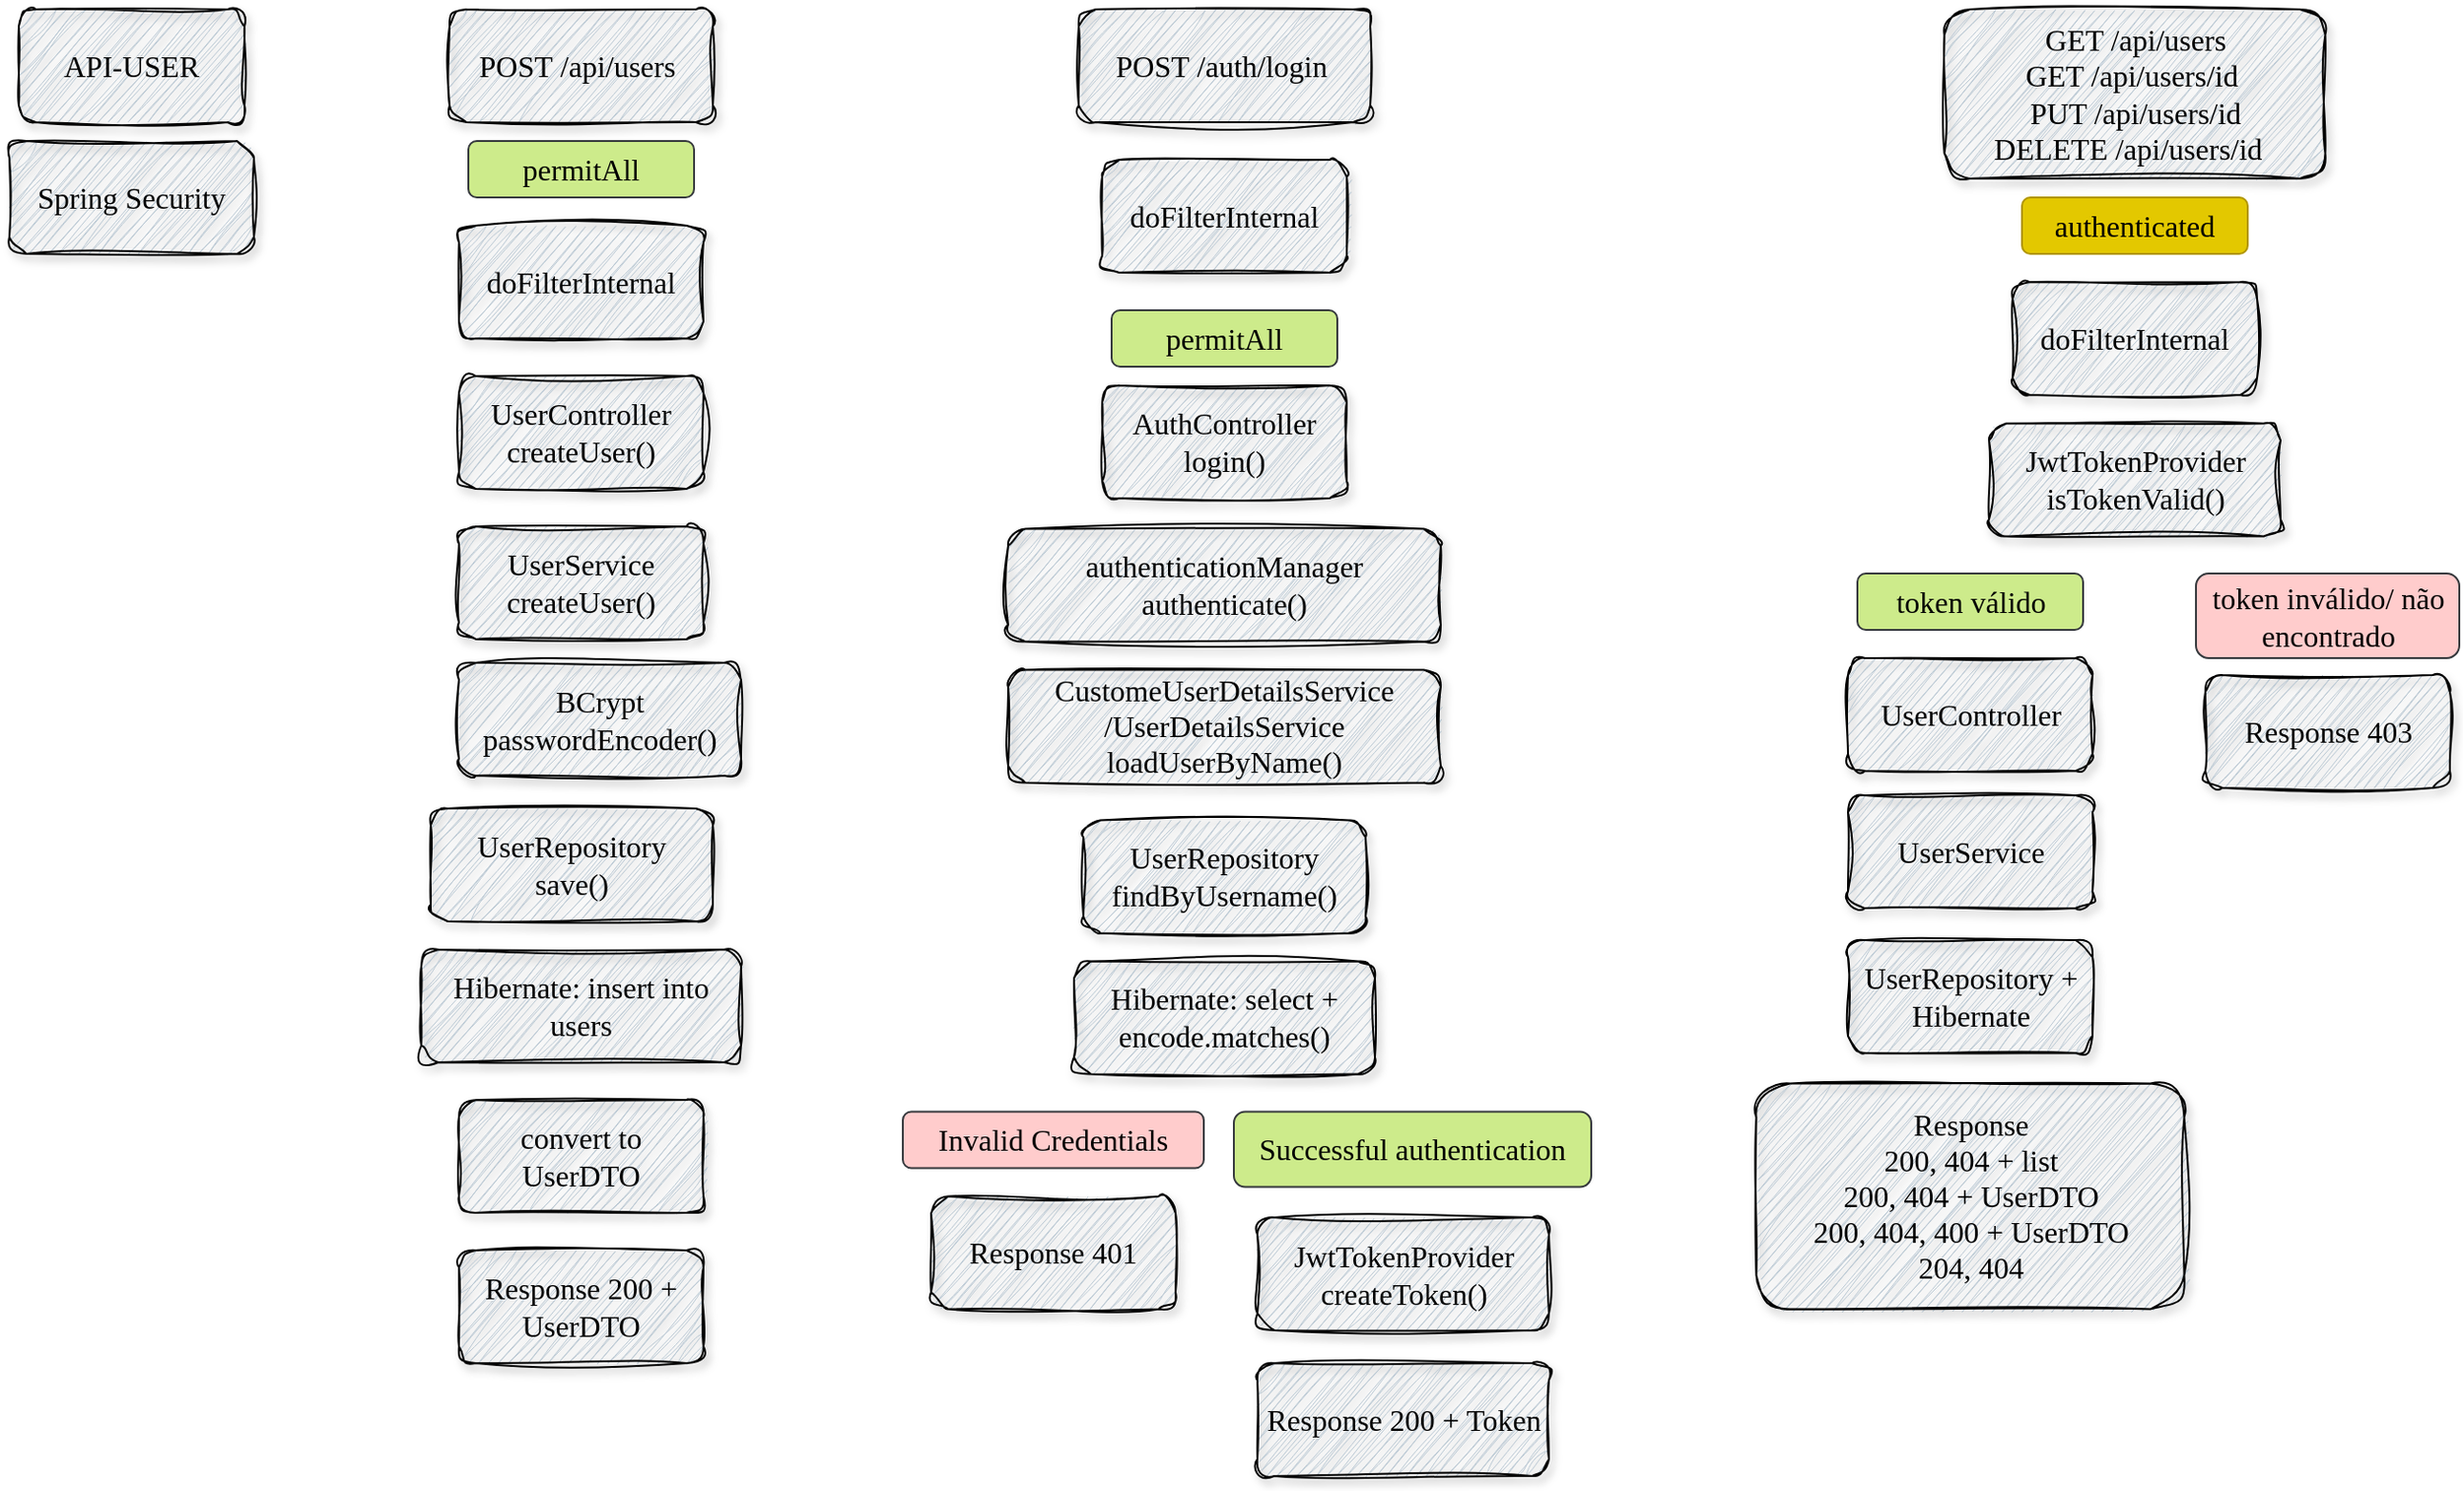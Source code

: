 <mxfile version="24.8.0">
  <diagram name="Página-1" id="7D0K5FgizWwI69ycJmWe">
    <mxGraphModel dx="1886" dy="806" grid="1" gridSize="10" guides="1" tooltips="1" connect="1" arrows="1" fold="1" page="1" pageScale="1" pageWidth="827" pageHeight="1169" math="0" shadow="0">
      <root>
        <mxCell id="0" />
        <mxCell id="1" parent="0" />
        <mxCell id="sKLRubMEo-2ZgbhgU7KL-1" value="API-USER" style="rounded=1;whiteSpace=wrap;html=1;fillColor=#bac8d3;strokeColor=default;gradientColor=none;fillStyle=auto;glass=0;shadow=1;sketch=1;curveFitting=1;jiggle=2;fontSize=16;fontFamily=Comic Sans MS;" vertex="1" parent="1">
          <mxGeometry x="30" y="30" width="120" height="60" as="geometry" />
        </mxCell>
        <mxCell id="sKLRubMEo-2ZgbhgU7KL-2" value="Spring Security" style="rounded=1;whiteSpace=wrap;html=1;fillColor=#bac8d3;strokeColor=default;gradientColor=none;fillStyle=auto;glass=0;shadow=1;sketch=1;curveFitting=1;jiggle=2;fontSize=16;fontFamily=Comic Sans MS;" vertex="1" parent="1">
          <mxGeometry x="25" y="100" width="130" height="60" as="geometry" />
        </mxCell>
        <mxCell id="sKLRubMEo-2ZgbhgU7KL-3" value="AuthController&lt;div&gt;login()&lt;/div&gt;" style="rounded=1;whiteSpace=wrap;html=1;fillColor=#bac8d3;strokeColor=default;gradientColor=none;fillStyle=auto;glass=0;shadow=1;sketch=1;curveFitting=1;jiggle=2;fontSize=16;fontFamily=Comic Sans MS;" vertex="1" parent="1">
          <mxGeometry x="606" y="230" width="130" height="60" as="geometry" />
        </mxCell>
        <mxCell id="sKLRubMEo-2ZgbhgU7KL-4" value="POST&amp;nbsp;/api/users&amp;nbsp;" style="rounded=1;whiteSpace=wrap;html=1;fillColor=#bac8d3;strokeColor=default;gradientColor=none;fillStyle=auto;glass=0;shadow=1;sketch=1;curveFitting=1;jiggle=2;fontSize=16;fontFamily=Comic Sans MS;" vertex="1" parent="1">
          <mxGeometry x="259" y="30" width="140" height="60" as="geometry" />
        </mxCell>
        <mxCell id="sKLRubMEo-2ZgbhgU7KL-5" value="doFilterInternal" style="rounded=1;whiteSpace=wrap;html=1;fillColor=#bac8d3;strokeColor=default;gradientColor=none;fillStyle=auto;glass=0;shadow=1;sketch=1;curveFitting=1;jiggle=2;fontSize=16;fontFamily=Comic Sans MS;" vertex="1" parent="1">
          <mxGeometry x="264" y="145" width="130" height="60" as="geometry" />
        </mxCell>
        <mxCell id="sKLRubMEo-2ZgbhgU7KL-6" value="UserController&lt;div&gt;createUser()&lt;/div&gt;" style="rounded=1;whiteSpace=wrap;html=1;fillColor=#bac8d3;strokeColor=default;gradientColor=none;fillStyle=auto;glass=0;shadow=1;sketch=1;curveFitting=1;jiggle=2;fontSize=16;fontFamily=Comic Sans MS;" vertex="1" parent="1">
          <mxGeometry x="264" y="225" width="130" height="60" as="geometry" />
        </mxCell>
        <mxCell id="sKLRubMEo-2ZgbhgU7KL-7" value="permitAll" style="rounded=1;whiteSpace=wrap;html=1;fontSize=16;fontFamily=Comic Sans MS;fillColor=#cdeb8b;strokeColor=#36393d;" vertex="1" parent="1">
          <mxGeometry x="269" y="100" width="120" height="30" as="geometry" />
        </mxCell>
        <mxCell id="sKLRubMEo-2ZgbhgU7KL-8" value="UserRepository&lt;div&gt;save()&lt;/div&gt;" style="rounded=1;whiteSpace=wrap;html=1;fillColor=#bac8d3;strokeColor=default;gradientColor=none;fillStyle=auto;glass=0;shadow=1;sketch=1;curveFitting=1;jiggle=2;fontSize=16;fontFamily=Comic Sans MS;" vertex="1" parent="1">
          <mxGeometry x="249" y="455" width="150" height="60" as="geometry" />
        </mxCell>
        <mxCell id="sKLRubMEo-2ZgbhgU7KL-9" value="convert to UserDTO" style="rounded=1;whiteSpace=wrap;html=1;fillColor=#bac8d3;strokeColor=default;gradientColor=none;fillStyle=auto;glass=0;shadow=1;sketch=1;curveFitting=1;jiggle=2;fontSize=16;fontFamily=Comic Sans MS;" vertex="1" parent="1">
          <mxGeometry x="264" y="610" width="130" height="60" as="geometry" />
        </mxCell>
        <mxCell id="sKLRubMEo-2ZgbhgU7KL-10" value="UserService&lt;div&gt;createUser()&lt;/div&gt;" style="rounded=1;whiteSpace=wrap;html=1;fillColor=#bac8d3;strokeColor=default;gradientColor=none;fillStyle=auto;glass=0;shadow=1;sketch=1;curveFitting=1;jiggle=2;fontSize=16;fontFamily=Comic Sans MS;" vertex="1" parent="1">
          <mxGeometry x="264" y="305" width="130" height="60" as="geometry" />
        </mxCell>
        <mxCell id="sKLRubMEo-2ZgbhgU7KL-11" value="POST&amp;nbsp;/auth/login&amp;nbsp;" style="rounded=1;whiteSpace=wrap;html=1;fillColor=#bac8d3;strokeColor=default;gradientColor=none;fillStyle=auto;glass=0;shadow=1;sketch=1;curveFitting=1;jiggle=2;fontSize=16;fontFamily=Comic Sans MS;" vertex="1" parent="1">
          <mxGeometry x="593.5" y="30" width="155" height="60" as="geometry" />
        </mxCell>
        <mxCell id="sKLRubMEo-2ZgbhgU7KL-12" value="doFilterInternal" style="rounded=1;whiteSpace=wrap;html=1;fillColor=#bac8d3;strokeColor=default;gradientColor=none;fillStyle=auto;glass=0;shadow=1;sketch=1;curveFitting=1;jiggle=2;fontSize=16;fontFamily=Comic Sans MS;" vertex="1" parent="1">
          <mxGeometry x="606" y="110" width="130" height="60" as="geometry" />
        </mxCell>
        <mxCell id="sKLRubMEo-2ZgbhgU7KL-13" value="permitAll" style="rounded=1;whiteSpace=wrap;html=1;fontSize=16;fontFamily=Comic Sans MS;fillColor=#cdeb8b;strokeColor=#36393d;" vertex="1" parent="1">
          <mxGeometry x="611" y="190" width="120" height="30" as="geometry" />
        </mxCell>
        <mxCell id="sKLRubMEo-2ZgbhgU7KL-14" value="Hibernate: insert into users" style="rounded=1;whiteSpace=wrap;html=1;fillColor=#bac8d3;strokeColor=default;gradientColor=none;fillStyle=auto;glass=0;shadow=1;sketch=1;curveFitting=1;jiggle=2;fontSize=16;fontFamily=Comic Sans MS;" vertex="1" parent="1">
          <mxGeometry x="244" y="530" width="170" height="60" as="geometry" />
        </mxCell>
        <mxCell id="sKLRubMEo-2ZgbhgU7KL-15" value="Response 200 +&lt;div&gt;UserDTO&lt;/div&gt;" style="rounded=1;whiteSpace=wrap;html=1;fillColor=#bac8d3;strokeColor=default;gradientColor=none;fillStyle=auto;glass=0;shadow=1;sketch=1;curveFitting=1;jiggle=2;fontSize=16;fontFamily=Comic Sans MS;" vertex="1" parent="1">
          <mxGeometry x="264" y="690" width="130" height="60" as="geometry" />
        </mxCell>
        <mxCell id="sKLRubMEo-2ZgbhgU7KL-16" value="GET /api/users&lt;div&gt;&lt;div&gt;GET /api/users/id&amp;nbsp;&lt;br&gt;&lt;/div&gt;&lt;/div&gt;&lt;div&gt;PUT /api/users/id&lt;/div&gt;&lt;div&gt;DELETE&lt;span style=&quot;background-color: initial;&quot;&gt;&amp;nbsp;/api/users/id&amp;nbsp;&lt;/span&gt;&lt;span style=&quot;background-color: initial;&quot;&gt;&amp;nbsp;&lt;/span&gt;&lt;/div&gt;" style="rounded=1;whiteSpace=wrap;html=1;fillColor=#bac8d3;strokeColor=default;gradientColor=none;fillStyle=auto;glass=0;shadow=1;sketch=1;curveFitting=1;jiggle=2;fontSize=16;fontFamily=Comic Sans MS;" vertex="1" parent="1">
          <mxGeometry x="1053.75" y="30" width="202.5" height="90" as="geometry" />
        </mxCell>
        <mxCell id="sKLRubMEo-2ZgbhgU7KL-18" value="authenticated" style="rounded=1;whiteSpace=wrap;html=1;fontSize=16;fontFamily=Comic Sans MS;fillColor=#e3c800;strokeColor=#B09500;fontColor=#000000;" vertex="1" parent="1">
          <mxGeometry x="1095" y="130" width="120" height="30" as="geometry" />
        </mxCell>
        <mxCell id="sKLRubMEo-2ZgbhgU7KL-19" value="doFilterInternal" style="rounded=1;whiteSpace=wrap;html=1;fillColor=#bac8d3;strokeColor=default;gradientColor=none;fillStyle=auto;glass=0;shadow=1;sketch=1;curveFitting=1;jiggle=2;fontSize=16;fontFamily=Comic Sans MS;" vertex="1" parent="1">
          <mxGeometry x="1090" y="175" width="130" height="60" as="geometry" />
        </mxCell>
        <mxCell id="sKLRubMEo-2ZgbhgU7KL-20" value="JwtTokenProvider&lt;div&gt;isTokenValid()&lt;/div&gt;" style="rounded=1;whiteSpace=wrap;html=1;fillColor=#bac8d3;strokeColor=default;gradientColor=none;fillStyle=auto;glass=0;shadow=1;sketch=1;curveFitting=1;jiggle=2;fontSize=16;fontFamily=Comic Sans MS;" vertex="1" parent="1">
          <mxGeometry x="1077.5" y="250.25" width="155" height="60" as="geometry" />
        </mxCell>
        <mxCell id="sKLRubMEo-2ZgbhgU7KL-21" value="token válido" style="rounded=1;whiteSpace=wrap;html=1;fontSize=16;fontFamily=Comic Sans MS;fillColor=#cdeb8b;strokeColor=#36393d;" vertex="1" parent="1">
          <mxGeometry x="1007.5" y="330" width="120" height="30" as="geometry" />
        </mxCell>
        <mxCell id="sKLRubMEo-2ZgbhgU7KL-22" value="token inválido/ não encontrado" style="rounded=1;whiteSpace=wrap;html=1;fontSize=16;fontFamily=Comic Sans MS;fillColor=#ffcccc;strokeColor=#36393d;" vertex="1" parent="1">
          <mxGeometry x="1187.5" y="330" width="140" height="45" as="geometry" />
        </mxCell>
        <mxCell id="sKLRubMEo-2ZgbhgU7KL-23" value="Response 403" style="rounded=1;whiteSpace=wrap;html=1;fillColor=#bac8d3;strokeColor=default;gradientColor=none;fillStyle=auto;glass=0;shadow=1;sketch=1;curveFitting=1;jiggle=2;fontSize=16;fontFamily=Comic Sans MS;" vertex="1" parent="1">
          <mxGeometry x="1192.5" y="384" width="130" height="60" as="geometry" />
        </mxCell>
        <mxCell id="sKLRubMEo-2ZgbhgU7KL-24" value="authenticationManager&lt;div&gt;authenticate()&lt;/div&gt;" style="rounded=1;whiteSpace=wrap;html=1;fillColor=#bac8d3;strokeColor=default;gradientColor=none;fillStyle=auto;glass=0;shadow=1;sketch=1;curveFitting=1;jiggle=2;fontSize=16;fontFamily=Comic Sans MS;" vertex="1" parent="1">
          <mxGeometry x="556" y="306.25" width="230" height="60" as="geometry" />
        </mxCell>
        <mxCell id="sKLRubMEo-2ZgbhgU7KL-25" value="UserRepository&lt;div&gt;findByUsername()&lt;/div&gt;" style="rounded=1;whiteSpace=wrap;html=1;fillColor=#bac8d3;strokeColor=default;gradientColor=none;fillStyle=auto;glass=0;shadow=1;sketch=1;curveFitting=1;jiggle=2;fontSize=16;fontFamily=Comic Sans MS;" vertex="1" parent="1">
          <mxGeometry x="596" y="461.25" width="150" height="60" as="geometry" />
        </mxCell>
        <mxCell id="sKLRubMEo-2ZgbhgU7KL-26" value="Response 401" style="rounded=1;whiteSpace=wrap;html=1;fillColor=#bac8d3;strokeColor=default;gradientColor=none;fillStyle=auto;glass=0;shadow=1;sketch=1;curveFitting=1;jiggle=2;fontSize=16;fontFamily=Comic Sans MS;" vertex="1" parent="1">
          <mxGeometry x="515" y="661.25" width="130" height="60" as="geometry" />
        </mxCell>
        <mxCell id="sKLRubMEo-2ZgbhgU7KL-27" value="CustomeUserDetailsService&lt;div&gt;/UserDetailsService&lt;div&gt;loadUserByName()&lt;/div&gt;&lt;/div&gt;" style="rounded=1;whiteSpace=wrap;html=1;fillColor=#bac8d3;strokeColor=default;gradientColor=none;fillStyle=auto;glass=0;shadow=1;sketch=1;curveFitting=1;jiggle=2;fontSize=16;fontFamily=Comic Sans MS;" vertex="1" parent="1">
          <mxGeometry x="556" y="381.25" width="230" height="60" as="geometry" />
        </mxCell>
        <mxCell id="sKLRubMEo-2ZgbhgU7KL-28" value="Invalid Credentials" style="rounded=1;whiteSpace=wrap;html=1;fontSize=16;fontFamily=Comic Sans MS;fillColor=#ffcccc;strokeColor=#36393d;" vertex="1" parent="1">
          <mxGeometry x="500" y="616.25" width="160" height="30" as="geometry" />
        </mxCell>
        <mxCell id="sKLRubMEo-2ZgbhgU7KL-30" value="Successful authentication" style="rounded=1;whiteSpace=wrap;html=1;fontSize=16;fontFamily=Comic Sans MS;fillColor=#cdeb8b;strokeColor=#36393d;" vertex="1" parent="1">
          <mxGeometry x="676" y="616.25" width="190" height="40" as="geometry" />
        </mxCell>
        <mxCell id="sKLRubMEo-2ZgbhgU7KL-31" value="JwtTokenProvider&lt;div&gt;createToken()&lt;/div&gt;" style="rounded=1;whiteSpace=wrap;html=1;fillColor=#bac8d3;strokeColor=default;gradientColor=none;fillStyle=auto;glass=0;shadow=1;sketch=1;curveFitting=1;jiggle=2;fontSize=16;fontFamily=Comic Sans MS;" vertex="1" parent="1">
          <mxGeometry x="688.5" y="672.5" width="155" height="60" as="geometry" />
        </mxCell>
        <mxCell id="sKLRubMEo-2ZgbhgU7KL-32" value="Response 200 + Token" style="rounded=1;whiteSpace=wrap;html=1;fillColor=#bac8d3;strokeColor=default;gradientColor=none;fillStyle=auto;glass=0;shadow=1;sketch=1;curveFitting=1;jiggle=2;fontSize=16;fontFamily=Comic Sans MS;" vertex="1" parent="1">
          <mxGeometry x="688.5" y="750" width="155" height="60" as="geometry" />
        </mxCell>
        <mxCell id="sKLRubMEo-2ZgbhgU7KL-33" value="Hibernate: select +&lt;div&gt;encode.matches()&lt;/div&gt;" style="rounded=1;whiteSpace=wrap;html=1;fillColor=#bac8d3;strokeColor=default;gradientColor=none;fillStyle=auto;glass=0;shadow=1;sketch=1;curveFitting=1;jiggle=2;fontSize=16;fontFamily=Comic Sans MS;" vertex="1" parent="1">
          <mxGeometry x="591" y="536.25" width="160" height="60" as="geometry" />
        </mxCell>
        <mxCell id="sKLRubMEo-2ZgbhgU7KL-34" value="BCrypt&lt;div&gt;passwordEncoder()&lt;/div&gt;" style="rounded=1;whiteSpace=wrap;html=1;fillColor=#bac8d3;strokeColor=default;gradientColor=none;fillStyle=auto;glass=0;shadow=1;sketch=1;curveFitting=1;jiggle=2;fontSize=16;fontFamily=Comic Sans MS;" vertex="1" parent="1">
          <mxGeometry x="264" y="377.5" width="150" height="60" as="geometry" />
        </mxCell>
        <mxCell id="sKLRubMEo-2ZgbhgU7KL-35" value="UserController" style="rounded=1;whiteSpace=wrap;html=1;fillColor=#bac8d3;strokeColor=default;gradientColor=none;fillStyle=auto;glass=0;shadow=1;sketch=1;curveFitting=1;jiggle=2;fontSize=16;fontFamily=Comic Sans MS;" vertex="1" parent="1">
          <mxGeometry x="1002.5" y="375" width="130" height="60" as="geometry" />
        </mxCell>
        <mxCell id="sKLRubMEo-2ZgbhgU7KL-36" value="UserService" style="rounded=1;whiteSpace=wrap;html=1;fillColor=#bac8d3;strokeColor=default;gradientColor=none;fillStyle=auto;glass=0;shadow=1;sketch=1;curveFitting=1;jiggle=2;fontSize=16;fontFamily=Comic Sans MS;" vertex="1" parent="1">
          <mxGeometry x="1002.5" y="448" width="130" height="60" as="geometry" />
        </mxCell>
        <mxCell id="sKLRubMEo-2ZgbhgU7KL-37" value="UserRepository + Hibernate" style="rounded=1;whiteSpace=wrap;html=1;fillColor=#bac8d3;strokeColor=default;gradientColor=none;fillStyle=auto;glass=0;shadow=1;sketch=1;curveFitting=1;jiggle=2;fontSize=16;fontFamily=Comic Sans MS;" vertex="1" parent="1">
          <mxGeometry x="1002.5" y="525" width="130" height="60" as="geometry" />
        </mxCell>
        <mxCell id="sKLRubMEo-2ZgbhgU7KL-39" value="Response&lt;div&gt;&amp;nbsp;200, 404 + list&amp;nbsp;&lt;/div&gt;&lt;div&gt;&lt;span style=&quot;background-color: initial;&quot;&gt;200, 404 + UserDTO&lt;/span&gt;&lt;/div&gt;&lt;div&gt;200, 404, 400 + UserDTO&lt;/div&gt;&lt;div&gt;204, 404&lt;/div&gt;" style="rounded=1;whiteSpace=wrap;html=1;fillColor=#bac8d3;strokeColor=default;gradientColor=none;fillStyle=auto;glass=0;shadow=1;sketch=1;curveFitting=1;jiggle=2;fontSize=16;fontFamily=Comic Sans MS;" vertex="1" parent="1">
          <mxGeometry x="953.75" y="601.25" width="227.5" height="120" as="geometry" />
        </mxCell>
      </root>
    </mxGraphModel>
  </diagram>
</mxfile>
